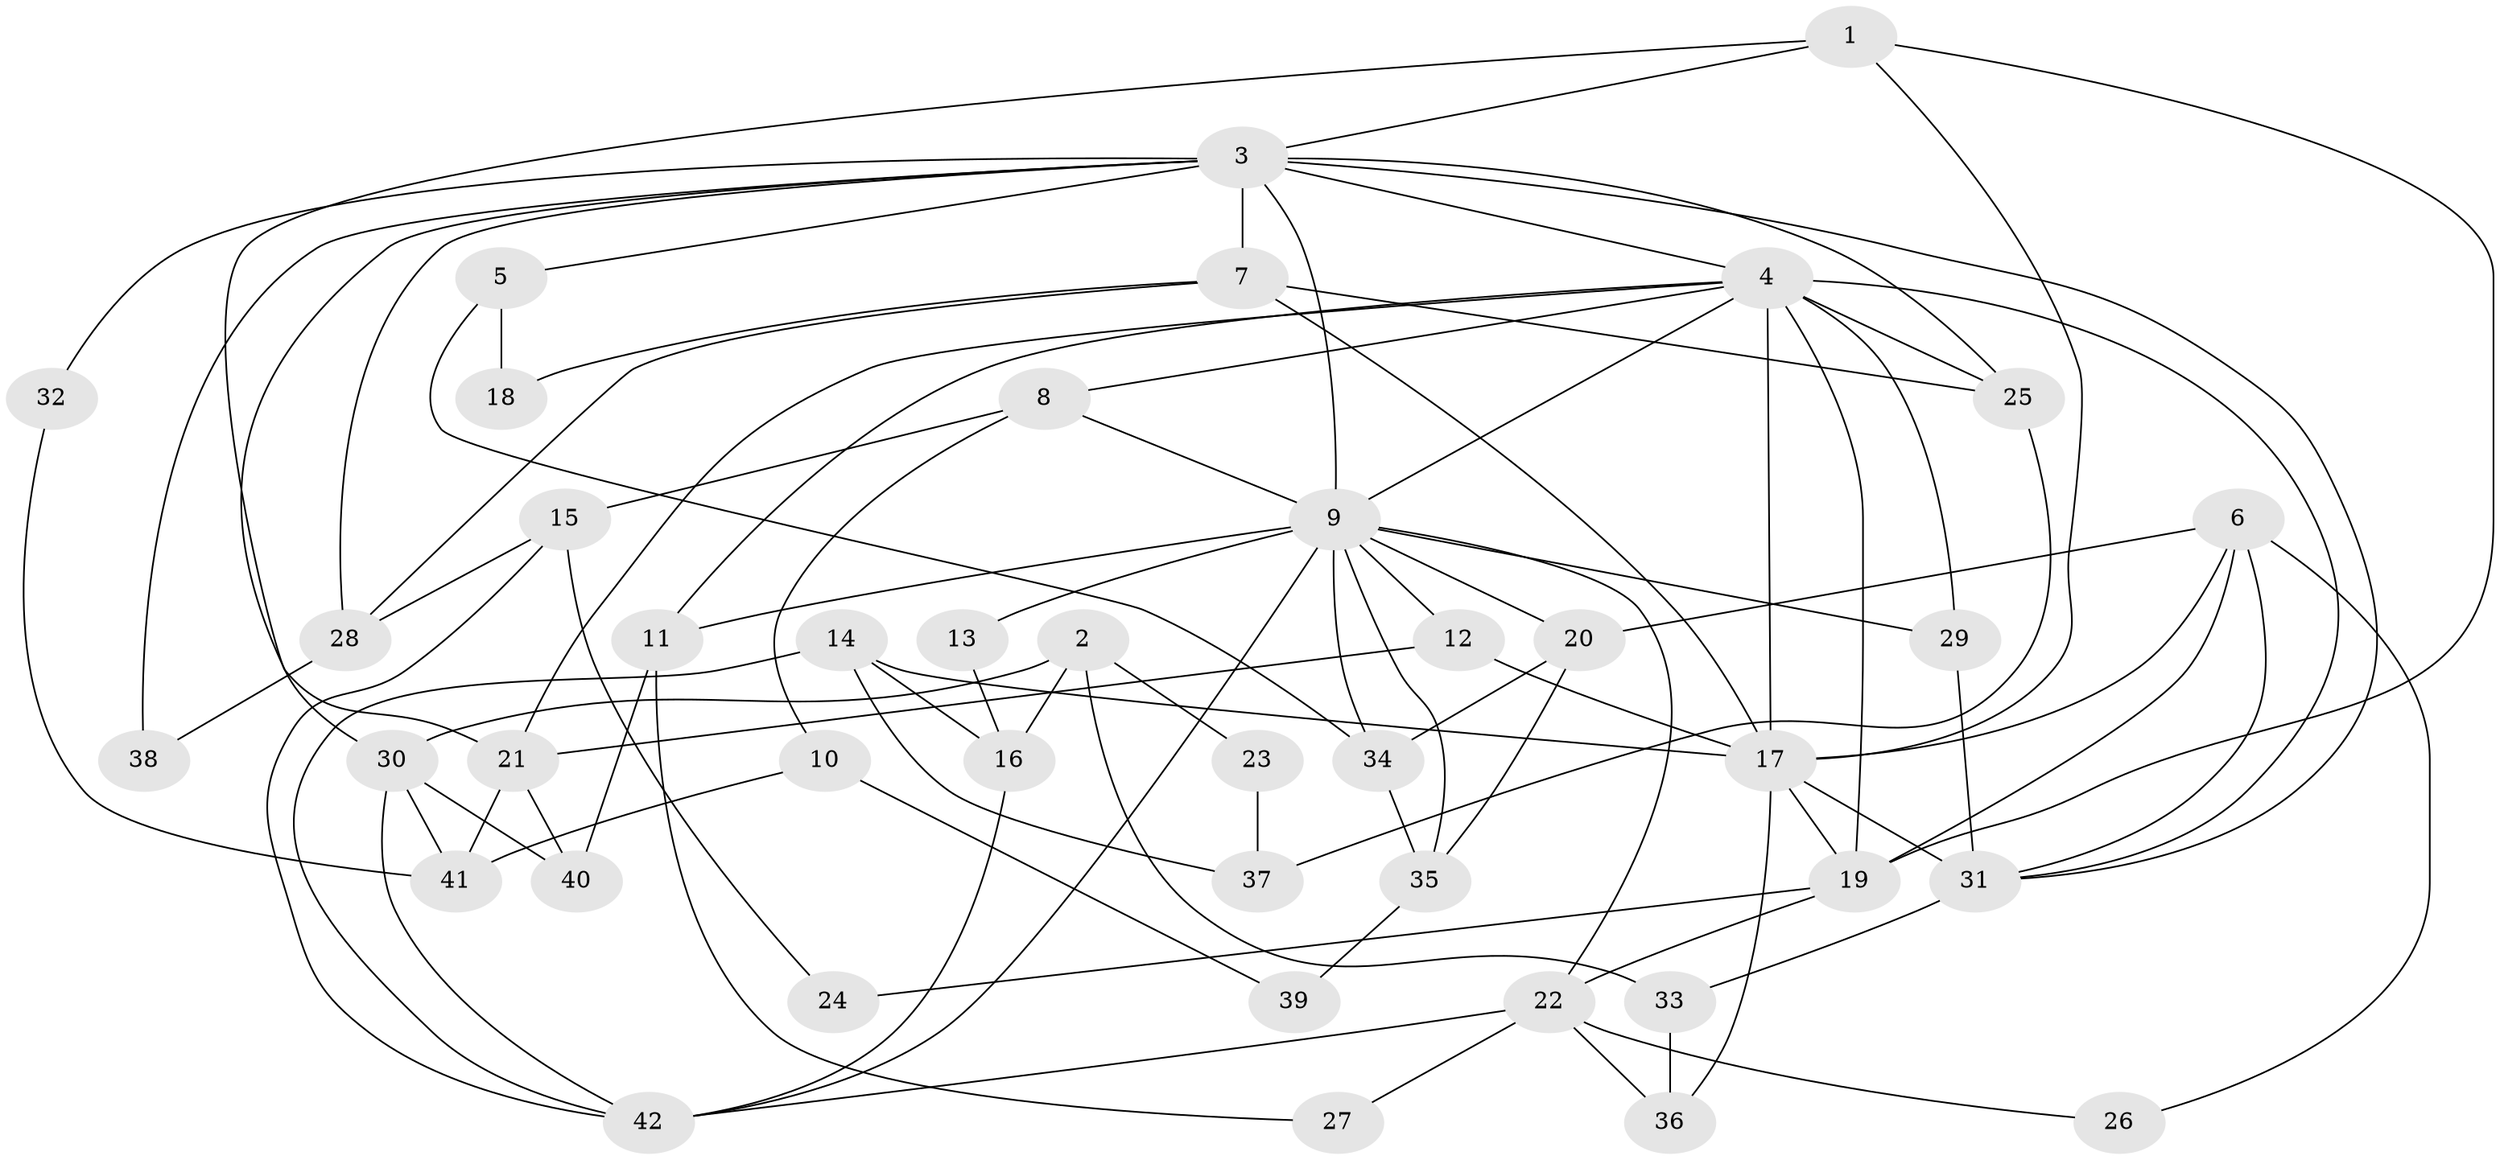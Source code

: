 // original degree distribution, {4: 0.3898305084745763, 5: 0.11864406779661017, 7: 0.03389830508474576, 3: 0.15254237288135594, 6: 0.13559322033898305, 2: 0.1694915254237288}
// Generated by graph-tools (version 1.1) at 2025/51/03/04/25 22:51:21]
// undirected, 42 vertices, 90 edges
graph export_dot {
  node [color=gray90,style=filled];
  1;
  2;
  3;
  4;
  5;
  6;
  7;
  8;
  9;
  10;
  11;
  12;
  13;
  14;
  15;
  16;
  17;
  18;
  19;
  20;
  21;
  22;
  23;
  24;
  25;
  26;
  27;
  28;
  29;
  30;
  31;
  32;
  33;
  34;
  35;
  36;
  37;
  38;
  39;
  40;
  41;
  42;
  1 -- 3 [weight=1.0];
  1 -- 17 [weight=1.0];
  1 -- 19 [weight=1.0];
  1 -- 21 [weight=1.0];
  2 -- 16 [weight=1.0];
  2 -- 23 [weight=1.0];
  2 -- 30 [weight=1.0];
  2 -- 33 [weight=1.0];
  3 -- 4 [weight=1.0];
  3 -- 5 [weight=1.0];
  3 -- 7 [weight=2.0];
  3 -- 9 [weight=2.0];
  3 -- 25 [weight=1.0];
  3 -- 28 [weight=1.0];
  3 -- 30 [weight=1.0];
  3 -- 31 [weight=1.0];
  3 -- 32 [weight=1.0];
  3 -- 38 [weight=1.0];
  4 -- 8 [weight=1.0];
  4 -- 9 [weight=1.0];
  4 -- 11 [weight=3.0];
  4 -- 17 [weight=2.0];
  4 -- 19 [weight=1.0];
  4 -- 21 [weight=1.0];
  4 -- 25 [weight=1.0];
  4 -- 29 [weight=2.0];
  4 -- 31 [weight=1.0];
  5 -- 18 [weight=1.0];
  5 -- 34 [weight=1.0];
  6 -- 17 [weight=1.0];
  6 -- 19 [weight=1.0];
  6 -- 20 [weight=1.0];
  6 -- 26 [weight=1.0];
  6 -- 31 [weight=1.0];
  7 -- 17 [weight=1.0];
  7 -- 18 [weight=1.0];
  7 -- 25 [weight=1.0];
  7 -- 28 [weight=1.0];
  8 -- 9 [weight=1.0];
  8 -- 10 [weight=1.0];
  8 -- 15 [weight=1.0];
  9 -- 11 [weight=1.0];
  9 -- 12 [weight=1.0];
  9 -- 13 [weight=1.0];
  9 -- 20 [weight=1.0];
  9 -- 22 [weight=1.0];
  9 -- 29 [weight=1.0];
  9 -- 34 [weight=1.0];
  9 -- 35 [weight=1.0];
  9 -- 42 [weight=1.0];
  10 -- 39 [weight=1.0];
  10 -- 41 [weight=1.0];
  11 -- 27 [weight=1.0];
  11 -- 40 [weight=1.0];
  12 -- 17 [weight=2.0];
  12 -- 21 [weight=1.0];
  13 -- 16 [weight=1.0];
  14 -- 16 [weight=1.0];
  14 -- 17 [weight=1.0];
  14 -- 37 [weight=1.0];
  14 -- 42 [weight=1.0];
  15 -- 24 [weight=1.0];
  15 -- 28 [weight=1.0];
  15 -- 42 [weight=1.0];
  16 -- 42 [weight=1.0];
  17 -- 19 [weight=1.0];
  17 -- 31 [weight=2.0];
  17 -- 36 [weight=1.0];
  19 -- 22 [weight=1.0];
  19 -- 24 [weight=1.0];
  20 -- 34 [weight=1.0];
  20 -- 35 [weight=1.0];
  21 -- 40 [weight=1.0];
  21 -- 41 [weight=1.0];
  22 -- 26 [weight=1.0];
  22 -- 27 [weight=1.0];
  22 -- 36 [weight=1.0];
  22 -- 42 [weight=1.0];
  23 -- 37 [weight=1.0];
  25 -- 37 [weight=1.0];
  28 -- 38 [weight=1.0];
  29 -- 31 [weight=2.0];
  30 -- 40 [weight=1.0];
  30 -- 41 [weight=1.0];
  30 -- 42 [weight=1.0];
  31 -- 33 [weight=1.0];
  32 -- 41 [weight=1.0];
  33 -- 36 [weight=1.0];
  34 -- 35 [weight=1.0];
  35 -- 39 [weight=1.0];
}
